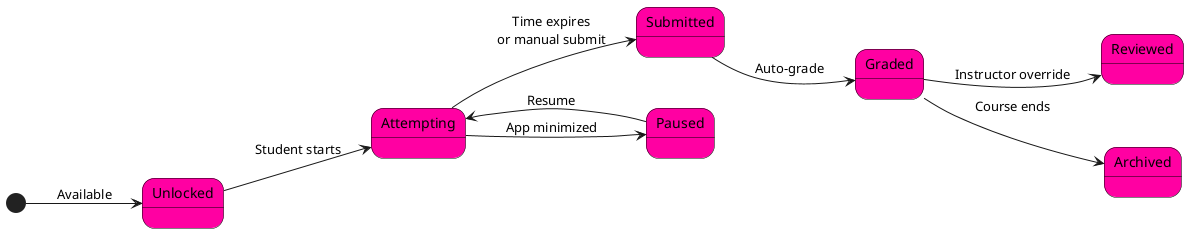 @startuml Assessment_States
skinparam BackgroundColor #FFFFFF
skinparam StateFontColor Black
skinparam StateBackgroundColor #FF00A2
skinparam StateBorderColor Black

left to right direction

[*] --> Unlocked : Available

state Unlocked
state Attempting
state Submitted
state Graded
state Archived
state Reviewed
state Paused

Unlocked --> Attempting : Student starts
Attempting --> Submitted : Time expires\nor manual submit

Submitted --> Graded : Auto-grade
Graded --> Archived : Course ends
Graded --> Reviewed : Instructor override

Attempting --> Paused : App minimized
Paused --> Attempting : Resume

' Layout organization
Unlocked -[hidden]-> Archived
Submitted -[hidden]-> Graded
Graded -[hidden]-> Reviewed
Attempting -[hidden]-> Paused

@enduml
